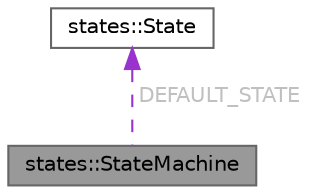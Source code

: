 digraph "states::StateMachine"
{
 // LATEX_PDF_SIZE
  bgcolor="transparent";
  edge [fontname=Helvetica,fontsize=10,labelfontname=Helvetica,labelfontsize=10];
  node [fontname=Helvetica,fontsize=10,shape=box,height=0.2,width=0.4];
  Node1 [id="Node000001",label="states::StateMachine",height=0.2,width=0.4,color="gray40", fillcolor="grey60", style="filled", fontcolor="black",tooltip="Class for managing states."];
  Node2 -> Node1 [id="edge1_Node000001_Node000002",dir="back",color="darkorchid3",style="dashed",tooltip=" ",label=" DEFAULT_STATE",fontcolor="grey" ];
  Node2 [id="Node000002",label="states::State",height=0.2,width=0.4,color="gray40", fillcolor="white", style="filled",URL="$classstates_1_1State.html",tooltip="Class for creating your states."];
}
